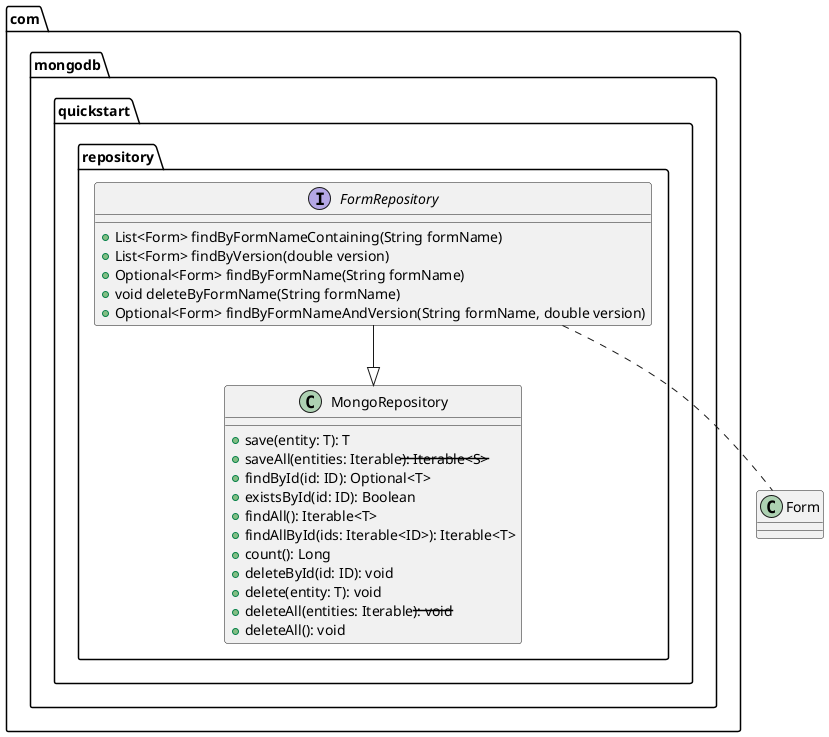 @startuml

package com.mongodb.quickstart.repository {


interface FormRepository {
    +List<Form> findByFormNameContaining(String formName)
    +List<Form> findByVersion(double version)
    +Optional<Form> findByFormName(String formName)
    +void deleteByFormName(String formName)
    +Optional<Form> findByFormNameAndVersion(String formName, double version)
}

class MongoRepository {
    +save(entity: T): T
    +saveAll(entities: Iterable<S>): Iterable<S>
    +findById(id: ID): Optional<T>
    +existsById(id: ID): Boolean
    +findAll(): Iterable<T>
    +findAllById(ids: Iterable<ID>): Iterable<T>
    +count(): Long
    +deleteById(id: ID): void
    +delete(entity: T): void
    +deleteAll(entities: Iterable<S>): void
    +deleteAll(): void
}
}

FormRepository --|> MongoRepository
FormRepository .. Form

@enduml
